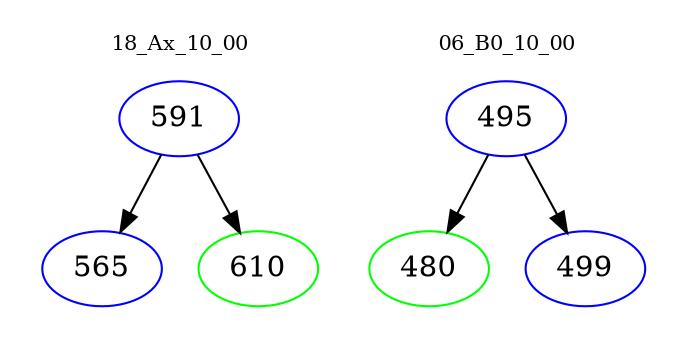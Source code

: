 digraph{
subgraph cluster_0 {
color = white
label = "18_Ax_10_00";
fontsize=10;
T0_591 [label="591", color="blue"]
T0_591 -> T0_565 [color="black"]
T0_565 [label="565", color="blue"]
T0_591 -> T0_610 [color="black"]
T0_610 [label="610", color="green"]
}
subgraph cluster_1 {
color = white
label = "06_B0_10_00";
fontsize=10;
T1_495 [label="495", color="blue"]
T1_495 -> T1_480 [color="black"]
T1_480 [label="480", color="green"]
T1_495 -> T1_499 [color="black"]
T1_499 [label="499", color="blue"]
}
}
